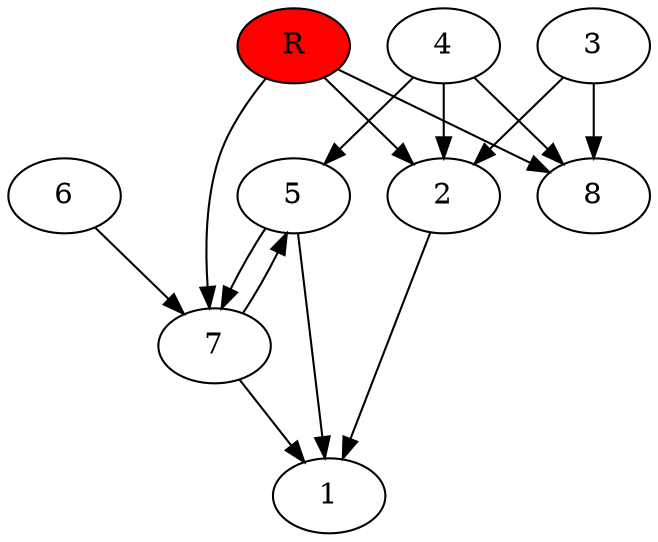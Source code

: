 digraph prb19532 {
	1
	2
	3
	4
	5
	6
	7
	8
	R [fillcolor="#ff0000" style=filled]
	2 -> 1
	3 -> 2
	3 -> 8
	4 -> 2
	4 -> 5
	4 -> 8
	5 -> 1
	5 -> 7
	6 -> 7
	7 -> 1
	7 -> 5
	R -> 2
	R -> 7
	R -> 8
}
